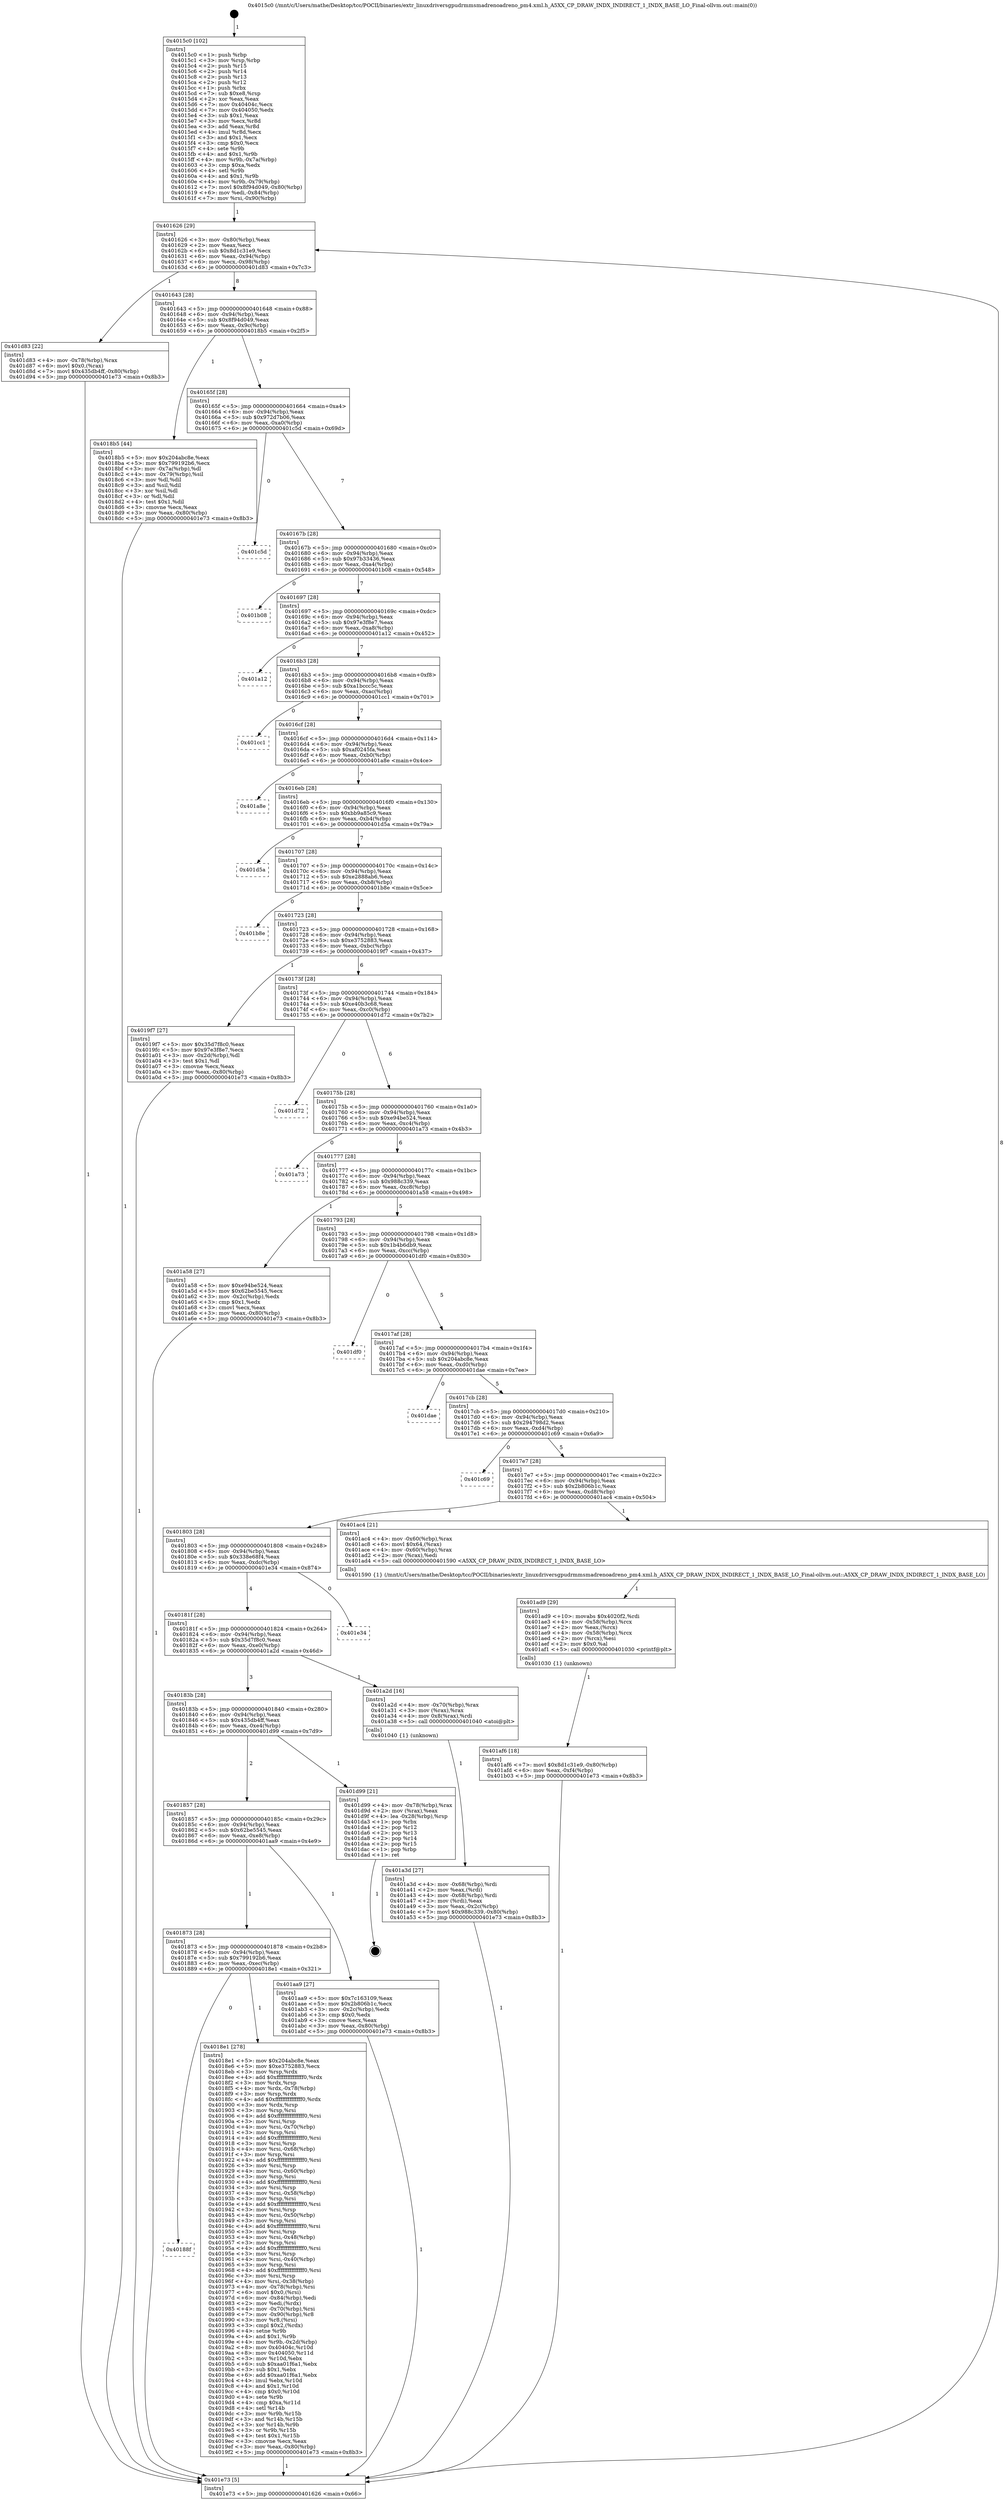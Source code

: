 digraph "0x4015c0" {
  label = "0x4015c0 (/mnt/c/Users/mathe/Desktop/tcc/POCII/binaries/extr_linuxdriversgpudrmmsmadrenoadreno_pm4.xml.h_A5XX_CP_DRAW_INDX_INDIRECT_1_INDX_BASE_LO_Final-ollvm.out::main(0))"
  labelloc = "t"
  node[shape=record]

  Entry [label="",width=0.3,height=0.3,shape=circle,fillcolor=black,style=filled]
  "0x401626" [label="{
     0x401626 [29]\l
     | [instrs]\l
     &nbsp;&nbsp;0x401626 \<+3\>: mov -0x80(%rbp),%eax\l
     &nbsp;&nbsp;0x401629 \<+2\>: mov %eax,%ecx\l
     &nbsp;&nbsp;0x40162b \<+6\>: sub $0x8d1c31e9,%ecx\l
     &nbsp;&nbsp;0x401631 \<+6\>: mov %eax,-0x94(%rbp)\l
     &nbsp;&nbsp;0x401637 \<+6\>: mov %ecx,-0x98(%rbp)\l
     &nbsp;&nbsp;0x40163d \<+6\>: je 0000000000401d83 \<main+0x7c3\>\l
  }"]
  "0x401d83" [label="{
     0x401d83 [22]\l
     | [instrs]\l
     &nbsp;&nbsp;0x401d83 \<+4\>: mov -0x78(%rbp),%rax\l
     &nbsp;&nbsp;0x401d87 \<+6\>: movl $0x0,(%rax)\l
     &nbsp;&nbsp;0x401d8d \<+7\>: movl $0x435db4ff,-0x80(%rbp)\l
     &nbsp;&nbsp;0x401d94 \<+5\>: jmp 0000000000401e73 \<main+0x8b3\>\l
  }"]
  "0x401643" [label="{
     0x401643 [28]\l
     | [instrs]\l
     &nbsp;&nbsp;0x401643 \<+5\>: jmp 0000000000401648 \<main+0x88\>\l
     &nbsp;&nbsp;0x401648 \<+6\>: mov -0x94(%rbp),%eax\l
     &nbsp;&nbsp;0x40164e \<+5\>: sub $0x8f94d049,%eax\l
     &nbsp;&nbsp;0x401653 \<+6\>: mov %eax,-0x9c(%rbp)\l
     &nbsp;&nbsp;0x401659 \<+6\>: je 00000000004018b5 \<main+0x2f5\>\l
  }"]
  Exit [label="",width=0.3,height=0.3,shape=circle,fillcolor=black,style=filled,peripheries=2]
  "0x4018b5" [label="{
     0x4018b5 [44]\l
     | [instrs]\l
     &nbsp;&nbsp;0x4018b5 \<+5\>: mov $0x204abc8e,%eax\l
     &nbsp;&nbsp;0x4018ba \<+5\>: mov $0x799192b6,%ecx\l
     &nbsp;&nbsp;0x4018bf \<+3\>: mov -0x7a(%rbp),%dl\l
     &nbsp;&nbsp;0x4018c2 \<+4\>: mov -0x79(%rbp),%sil\l
     &nbsp;&nbsp;0x4018c6 \<+3\>: mov %dl,%dil\l
     &nbsp;&nbsp;0x4018c9 \<+3\>: and %sil,%dil\l
     &nbsp;&nbsp;0x4018cc \<+3\>: xor %sil,%dl\l
     &nbsp;&nbsp;0x4018cf \<+3\>: or %dl,%dil\l
     &nbsp;&nbsp;0x4018d2 \<+4\>: test $0x1,%dil\l
     &nbsp;&nbsp;0x4018d6 \<+3\>: cmovne %ecx,%eax\l
     &nbsp;&nbsp;0x4018d9 \<+3\>: mov %eax,-0x80(%rbp)\l
     &nbsp;&nbsp;0x4018dc \<+5\>: jmp 0000000000401e73 \<main+0x8b3\>\l
  }"]
  "0x40165f" [label="{
     0x40165f [28]\l
     | [instrs]\l
     &nbsp;&nbsp;0x40165f \<+5\>: jmp 0000000000401664 \<main+0xa4\>\l
     &nbsp;&nbsp;0x401664 \<+6\>: mov -0x94(%rbp),%eax\l
     &nbsp;&nbsp;0x40166a \<+5\>: sub $0x972d7b06,%eax\l
     &nbsp;&nbsp;0x40166f \<+6\>: mov %eax,-0xa0(%rbp)\l
     &nbsp;&nbsp;0x401675 \<+6\>: je 0000000000401c5d \<main+0x69d\>\l
  }"]
  "0x401e73" [label="{
     0x401e73 [5]\l
     | [instrs]\l
     &nbsp;&nbsp;0x401e73 \<+5\>: jmp 0000000000401626 \<main+0x66\>\l
  }"]
  "0x4015c0" [label="{
     0x4015c0 [102]\l
     | [instrs]\l
     &nbsp;&nbsp;0x4015c0 \<+1\>: push %rbp\l
     &nbsp;&nbsp;0x4015c1 \<+3\>: mov %rsp,%rbp\l
     &nbsp;&nbsp;0x4015c4 \<+2\>: push %r15\l
     &nbsp;&nbsp;0x4015c6 \<+2\>: push %r14\l
     &nbsp;&nbsp;0x4015c8 \<+2\>: push %r13\l
     &nbsp;&nbsp;0x4015ca \<+2\>: push %r12\l
     &nbsp;&nbsp;0x4015cc \<+1\>: push %rbx\l
     &nbsp;&nbsp;0x4015cd \<+7\>: sub $0xe8,%rsp\l
     &nbsp;&nbsp;0x4015d4 \<+2\>: xor %eax,%eax\l
     &nbsp;&nbsp;0x4015d6 \<+7\>: mov 0x40404c,%ecx\l
     &nbsp;&nbsp;0x4015dd \<+7\>: mov 0x404050,%edx\l
     &nbsp;&nbsp;0x4015e4 \<+3\>: sub $0x1,%eax\l
     &nbsp;&nbsp;0x4015e7 \<+3\>: mov %ecx,%r8d\l
     &nbsp;&nbsp;0x4015ea \<+3\>: add %eax,%r8d\l
     &nbsp;&nbsp;0x4015ed \<+4\>: imul %r8d,%ecx\l
     &nbsp;&nbsp;0x4015f1 \<+3\>: and $0x1,%ecx\l
     &nbsp;&nbsp;0x4015f4 \<+3\>: cmp $0x0,%ecx\l
     &nbsp;&nbsp;0x4015f7 \<+4\>: sete %r9b\l
     &nbsp;&nbsp;0x4015fb \<+4\>: and $0x1,%r9b\l
     &nbsp;&nbsp;0x4015ff \<+4\>: mov %r9b,-0x7a(%rbp)\l
     &nbsp;&nbsp;0x401603 \<+3\>: cmp $0xa,%edx\l
     &nbsp;&nbsp;0x401606 \<+4\>: setl %r9b\l
     &nbsp;&nbsp;0x40160a \<+4\>: and $0x1,%r9b\l
     &nbsp;&nbsp;0x40160e \<+4\>: mov %r9b,-0x79(%rbp)\l
     &nbsp;&nbsp;0x401612 \<+7\>: movl $0x8f94d049,-0x80(%rbp)\l
     &nbsp;&nbsp;0x401619 \<+6\>: mov %edi,-0x84(%rbp)\l
     &nbsp;&nbsp;0x40161f \<+7\>: mov %rsi,-0x90(%rbp)\l
  }"]
  "0x401af6" [label="{
     0x401af6 [18]\l
     | [instrs]\l
     &nbsp;&nbsp;0x401af6 \<+7\>: movl $0x8d1c31e9,-0x80(%rbp)\l
     &nbsp;&nbsp;0x401afd \<+6\>: mov %eax,-0xf4(%rbp)\l
     &nbsp;&nbsp;0x401b03 \<+5\>: jmp 0000000000401e73 \<main+0x8b3\>\l
  }"]
  "0x401c5d" [label="{
     0x401c5d\l
  }", style=dashed]
  "0x40167b" [label="{
     0x40167b [28]\l
     | [instrs]\l
     &nbsp;&nbsp;0x40167b \<+5\>: jmp 0000000000401680 \<main+0xc0\>\l
     &nbsp;&nbsp;0x401680 \<+6\>: mov -0x94(%rbp),%eax\l
     &nbsp;&nbsp;0x401686 \<+5\>: sub $0x97b33436,%eax\l
     &nbsp;&nbsp;0x40168b \<+6\>: mov %eax,-0xa4(%rbp)\l
     &nbsp;&nbsp;0x401691 \<+6\>: je 0000000000401b08 \<main+0x548\>\l
  }"]
  "0x401ad9" [label="{
     0x401ad9 [29]\l
     | [instrs]\l
     &nbsp;&nbsp;0x401ad9 \<+10\>: movabs $0x4020f2,%rdi\l
     &nbsp;&nbsp;0x401ae3 \<+4\>: mov -0x58(%rbp),%rcx\l
     &nbsp;&nbsp;0x401ae7 \<+2\>: mov %eax,(%rcx)\l
     &nbsp;&nbsp;0x401ae9 \<+4\>: mov -0x58(%rbp),%rcx\l
     &nbsp;&nbsp;0x401aed \<+2\>: mov (%rcx),%esi\l
     &nbsp;&nbsp;0x401aef \<+2\>: mov $0x0,%al\l
     &nbsp;&nbsp;0x401af1 \<+5\>: call 0000000000401030 \<printf@plt\>\l
     | [calls]\l
     &nbsp;&nbsp;0x401030 \{1\} (unknown)\l
  }"]
  "0x401b08" [label="{
     0x401b08\l
  }", style=dashed]
  "0x401697" [label="{
     0x401697 [28]\l
     | [instrs]\l
     &nbsp;&nbsp;0x401697 \<+5\>: jmp 000000000040169c \<main+0xdc\>\l
     &nbsp;&nbsp;0x40169c \<+6\>: mov -0x94(%rbp),%eax\l
     &nbsp;&nbsp;0x4016a2 \<+5\>: sub $0x97e3f8e7,%eax\l
     &nbsp;&nbsp;0x4016a7 \<+6\>: mov %eax,-0xa8(%rbp)\l
     &nbsp;&nbsp;0x4016ad \<+6\>: je 0000000000401a12 \<main+0x452\>\l
  }"]
  "0x401a3d" [label="{
     0x401a3d [27]\l
     | [instrs]\l
     &nbsp;&nbsp;0x401a3d \<+4\>: mov -0x68(%rbp),%rdi\l
     &nbsp;&nbsp;0x401a41 \<+2\>: mov %eax,(%rdi)\l
     &nbsp;&nbsp;0x401a43 \<+4\>: mov -0x68(%rbp),%rdi\l
     &nbsp;&nbsp;0x401a47 \<+2\>: mov (%rdi),%eax\l
     &nbsp;&nbsp;0x401a49 \<+3\>: mov %eax,-0x2c(%rbp)\l
     &nbsp;&nbsp;0x401a4c \<+7\>: movl $0x988c339,-0x80(%rbp)\l
     &nbsp;&nbsp;0x401a53 \<+5\>: jmp 0000000000401e73 \<main+0x8b3\>\l
  }"]
  "0x401a12" [label="{
     0x401a12\l
  }", style=dashed]
  "0x4016b3" [label="{
     0x4016b3 [28]\l
     | [instrs]\l
     &nbsp;&nbsp;0x4016b3 \<+5\>: jmp 00000000004016b8 \<main+0xf8\>\l
     &nbsp;&nbsp;0x4016b8 \<+6\>: mov -0x94(%rbp),%eax\l
     &nbsp;&nbsp;0x4016be \<+5\>: sub $0xa1bccc5c,%eax\l
     &nbsp;&nbsp;0x4016c3 \<+6\>: mov %eax,-0xac(%rbp)\l
     &nbsp;&nbsp;0x4016c9 \<+6\>: je 0000000000401cc1 \<main+0x701\>\l
  }"]
  "0x40188f" [label="{
     0x40188f\l
  }", style=dashed]
  "0x401cc1" [label="{
     0x401cc1\l
  }", style=dashed]
  "0x4016cf" [label="{
     0x4016cf [28]\l
     | [instrs]\l
     &nbsp;&nbsp;0x4016cf \<+5\>: jmp 00000000004016d4 \<main+0x114\>\l
     &nbsp;&nbsp;0x4016d4 \<+6\>: mov -0x94(%rbp),%eax\l
     &nbsp;&nbsp;0x4016da \<+5\>: sub $0xaf0245fa,%eax\l
     &nbsp;&nbsp;0x4016df \<+6\>: mov %eax,-0xb0(%rbp)\l
     &nbsp;&nbsp;0x4016e5 \<+6\>: je 0000000000401a8e \<main+0x4ce\>\l
  }"]
  "0x4018e1" [label="{
     0x4018e1 [278]\l
     | [instrs]\l
     &nbsp;&nbsp;0x4018e1 \<+5\>: mov $0x204abc8e,%eax\l
     &nbsp;&nbsp;0x4018e6 \<+5\>: mov $0xe3752883,%ecx\l
     &nbsp;&nbsp;0x4018eb \<+3\>: mov %rsp,%rdx\l
     &nbsp;&nbsp;0x4018ee \<+4\>: add $0xfffffffffffffff0,%rdx\l
     &nbsp;&nbsp;0x4018f2 \<+3\>: mov %rdx,%rsp\l
     &nbsp;&nbsp;0x4018f5 \<+4\>: mov %rdx,-0x78(%rbp)\l
     &nbsp;&nbsp;0x4018f9 \<+3\>: mov %rsp,%rdx\l
     &nbsp;&nbsp;0x4018fc \<+4\>: add $0xfffffffffffffff0,%rdx\l
     &nbsp;&nbsp;0x401900 \<+3\>: mov %rdx,%rsp\l
     &nbsp;&nbsp;0x401903 \<+3\>: mov %rsp,%rsi\l
     &nbsp;&nbsp;0x401906 \<+4\>: add $0xfffffffffffffff0,%rsi\l
     &nbsp;&nbsp;0x40190a \<+3\>: mov %rsi,%rsp\l
     &nbsp;&nbsp;0x40190d \<+4\>: mov %rsi,-0x70(%rbp)\l
     &nbsp;&nbsp;0x401911 \<+3\>: mov %rsp,%rsi\l
     &nbsp;&nbsp;0x401914 \<+4\>: add $0xfffffffffffffff0,%rsi\l
     &nbsp;&nbsp;0x401918 \<+3\>: mov %rsi,%rsp\l
     &nbsp;&nbsp;0x40191b \<+4\>: mov %rsi,-0x68(%rbp)\l
     &nbsp;&nbsp;0x40191f \<+3\>: mov %rsp,%rsi\l
     &nbsp;&nbsp;0x401922 \<+4\>: add $0xfffffffffffffff0,%rsi\l
     &nbsp;&nbsp;0x401926 \<+3\>: mov %rsi,%rsp\l
     &nbsp;&nbsp;0x401929 \<+4\>: mov %rsi,-0x60(%rbp)\l
     &nbsp;&nbsp;0x40192d \<+3\>: mov %rsp,%rsi\l
     &nbsp;&nbsp;0x401930 \<+4\>: add $0xfffffffffffffff0,%rsi\l
     &nbsp;&nbsp;0x401934 \<+3\>: mov %rsi,%rsp\l
     &nbsp;&nbsp;0x401937 \<+4\>: mov %rsi,-0x58(%rbp)\l
     &nbsp;&nbsp;0x40193b \<+3\>: mov %rsp,%rsi\l
     &nbsp;&nbsp;0x40193e \<+4\>: add $0xfffffffffffffff0,%rsi\l
     &nbsp;&nbsp;0x401942 \<+3\>: mov %rsi,%rsp\l
     &nbsp;&nbsp;0x401945 \<+4\>: mov %rsi,-0x50(%rbp)\l
     &nbsp;&nbsp;0x401949 \<+3\>: mov %rsp,%rsi\l
     &nbsp;&nbsp;0x40194c \<+4\>: add $0xfffffffffffffff0,%rsi\l
     &nbsp;&nbsp;0x401950 \<+3\>: mov %rsi,%rsp\l
     &nbsp;&nbsp;0x401953 \<+4\>: mov %rsi,-0x48(%rbp)\l
     &nbsp;&nbsp;0x401957 \<+3\>: mov %rsp,%rsi\l
     &nbsp;&nbsp;0x40195a \<+4\>: add $0xfffffffffffffff0,%rsi\l
     &nbsp;&nbsp;0x40195e \<+3\>: mov %rsi,%rsp\l
     &nbsp;&nbsp;0x401961 \<+4\>: mov %rsi,-0x40(%rbp)\l
     &nbsp;&nbsp;0x401965 \<+3\>: mov %rsp,%rsi\l
     &nbsp;&nbsp;0x401968 \<+4\>: add $0xfffffffffffffff0,%rsi\l
     &nbsp;&nbsp;0x40196c \<+3\>: mov %rsi,%rsp\l
     &nbsp;&nbsp;0x40196f \<+4\>: mov %rsi,-0x38(%rbp)\l
     &nbsp;&nbsp;0x401973 \<+4\>: mov -0x78(%rbp),%rsi\l
     &nbsp;&nbsp;0x401977 \<+6\>: movl $0x0,(%rsi)\l
     &nbsp;&nbsp;0x40197d \<+6\>: mov -0x84(%rbp),%edi\l
     &nbsp;&nbsp;0x401983 \<+2\>: mov %edi,(%rdx)\l
     &nbsp;&nbsp;0x401985 \<+4\>: mov -0x70(%rbp),%rsi\l
     &nbsp;&nbsp;0x401989 \<+7\>: mov -0x90(%rbp),%r8\l
     &nbsp;&nbsp;0x401990 \<+3\>: mov %r8,(%rsi)\l
     &nbsp;&nbsp;0x401993 \<+3\>: cmpl $0x2,(%rdx)\l
     &nbsp;&nbsp;0x401996 \<+4\>: setne %r9b\l
     &nbsp;&nbsp;0x40199a \<+4\>: and $0x1,%r9b\l
     &nbsp;&nbsp;0x40199e \<+4\>: mov %r9b,-0x2d(%rbp)\l
     &nbsp;&nbsp;0x4019a2 \<+8\>: mov 0x40404c,%r10d\l
     &nbsp;&nbsp;0x4019aa \<+8\>: mov 0x404050,%r11d\l
     &nbsp;&nbsp;0x4019b2 \<+3\>: mov %r10d,%ebx\l
     &nbsp;&nbsp;0x4019b5 \<+6\>: sub $0xaa01f6a1,%ebx\l
     &nbsp;&nbsp;0x4019bb \<+3\>: sub $0x1,%ebx\l
     &nbsp;&nbsp;0x4019be \<+6\>: add $0xaa01f6a1,%ebx\l
     &nbsp;&nbsp;0x4019c4 \<+4\>: imul %ebx,%r10d\l
     &nbsp;&nbsp;0x4019c8 \<+4\>: and $0x1,%r10d\l
     &nbsp;&nbsp;0x4019cc \<+4\>: cmp $0x0,%r10d\l
     &nbsp;&nbsp;0x4019d0 \<+4\>: sete %r9b\l
     &nbsp;&nbsp;0x4019d4 \<+4\>: cmp $0xa,%r11d\l
     &nbsp;&nbsp;0x4019d8 \<+4\>: setl %r14b\l
     &nbsp;&nbsp;0x4019dc \<+3\>: mov %r9b,%r15b\l
     &nbsp;&nbsp;0x4019df \<+3\>: and %r14b,%r15b\l
     &nbsp;&nbsp;0x4019e2 \<+3\>: xor %r14b,%r9b\l
     &nbsp;&nbsp;0x4019e5 \<+3\>: or %r9b,%r15b\l
     &nbsp;&nbsp;0x4019e8 \<+4\>: test $0x1,%r15b\l
     &nbsp;&nbsp;0x4019ec \<+3\>: cmovne %ecx,%eax\l
     &nbsp;&nbsp;0x4019ef \<+3\>: mov %eax,-0x80(%rbp)\l
     &nbsp;&nbsp;0x4019f2 \<+5\>: jmp 0000000000401e73 \<main+0x8b3\>\l
  }"]
  "0x401a8e" [label="{
     0x401a8e\l
  }", style=dashed]
  "0x4016eb" [label="{
     0x4016eb [28]\l
     | [instrs]\l
     &nbsp;&nbsp;0x4016eb \<+5\>: jmp 00000000004016f0 \<main+0x130\>\l
     &nbsp;&nbsp;0x4016f0 \<+6\>: mov -0x94(%rbp),%eax\l
     &nbsp;&nbsp;0x4016f6 \<+5\>: sub $0xbb9a85c9,%eax\l
     &nbsp;&nbsp;0x4016fb \<+6\>: mov %eax,-0xb4(%rbp)\l
     &nbsp;&nbsp;0x401701 \<+6\>: je 0000000000401d5a \<main+0x79a\>\l
  }"]
  "0x401873" [label="{
     0x401873 [28]\l
     | [instrs]\l
     &nbsp;&nbsp;0x401873 \<+5\>: jmp 0000000000401878 \<main+0x2b8\>\l
     &nbsp;&nbsp;0x401878 \<+6\>: mov -0x94(%rbp),%eax\l
     &nbsp;&nbsp;0x40187e \<+5\>: sub $0x799192b6,%eax\l
     &nbsp;&nbsp;0x401883 \<+6\>: mov %eax,-0xec(%rbp)\l
     &nbsp;&nbsp;0x401889 \<+6\>: je 00000000004018e1 \<main+0x321\>\l
  }"]
  "0x401d5a" [label="{
     0x401d5a\l
  }", style=dashed]
  "0x401707" [label="{
     0x401707 [28]\l
     | [instrs]\l
     &nbsp;&nbsp;0x401707 \<+5\>: jmp 000000000040170c \<main+0x14c\>\l
     &nbsp;&nbsp;0x40170c \<+6\>: mov -0x94(%rbp),%eax\l
     &nbsp;&nbsp;0x401712 \<+5\>: sub $0xe2888ab6,%eax\l
     &nbsp;&nbsp;0x401717 \<+6\>: mov %eax,-0xb8(%rbp)\l
     &nbsp;&nbsp;0x40171d \<+6\>: je 0000000000401b8e \<main+0x5ce\>\l
  }"]
  "0x401aa9" [label="{
     0x401aa9 [27]\l
     | [instrs]\l
     &nbsp;&nbsp;0x401aa9 \<+5\>: mov $0x7c163109,%eax\l
     &nbsp;&nbsp;0x401aae \<+5\>: mov $0x2b806b1c,%ecx\l
     &nbsp;&nbsp;0x401ab3 \<+3\>: mov -0x2c(%rbp),%edx\l
     &nbsp;&nbsp;0x401ab6 \<+3\>: cmp $0x0,%edx\l
     &nbsp;&nbsp;0x401ab9 \<+3\>: cmove %ecx,%eax\l
     &nbsp;&nbsp;0x401abc \<+3\>: mov %eax,-0x80(%rbp)\l
     &nbsp;&nbsp;0x401abf \<+5\>: jmp 0000000000401e73 \<main+0x8b3\>\l
  }"]
  "0x401b8e" [label="{
     0x401b8e\l
  }", style=dashed]
  "0x401723" [label="{
     0x401723 [28]\l
     | [instrs]\l
     &nbsp;&nbsp;0x401723 \<+5\>: jmp 0000000000401728 \<main+0x168\>\l
     &nbsp;&nbsp;0x401728 \<+6\>: mov -0x94(%rbp),%eax\l
     &nbsp;&nbsp;0x40172e \<+5\>: sub $0xe3752883,%eax\l
     &nbsp;&nbsp;0x401733 \<+6\>: mov %eax,-0xbc(%rbp)\l
     &nbsp;&nbsp;0x401739 \<+6\>: je 00000000004019f7 \<main+0x437\>\l
  }"]
  "0x401857" [label="{
     0x401857 [28]\l
     | [instrs]\l
     &nbsp;&nbsp;0x401857 \<+5\>: jmp 000000000040185c \<main+0x29c\>\l
     &nbsp;&nbsp;0x40185c \<+6\>: mov -0x94(%rbp),%eax\l
     &nbsp;&nbsp;0x401862 \<+5\>: sub $0x62be5545,%eax\l
     &nbsp;&nbsp;0x401867 \<+6\>: mov %eax,-0xe8(%rbp)\l
     &nbsp;&nbsp;0x40186d \<+6\>: je 0000000000401aa9 \<main+0x4e9\>\l
  }"]
  "0x4019f7" [label="{
     0x4019f7 [27]\l
     | [instrs]\l
     &nbsp;&nbsp;0x4019f7 \<+5\>: mov $0x35d7f8c0,%eax\l
     &nbsp;&nbsp;0x4019fc \<+5\>: mov $0x97e3f8e7,%ecx\l
     &nbsp;&nbsp;0x401a01 \<+3\>: mov -0x2d(%rbp),%dl\l
     &nbsp;&nbsp;0x401a04 \<+3\>: test $0x1,%dl\l
     &nbsp;&nbsp;0x401a07 \<+3\>: cmovne %ecx,%eax\l
     &nbsp;&nbsp;0x401a0a \<+3\>: mov %eax,-0x80(%rbp)\l
     &nbsp;&nbsp;0x401a0d \<+5\>: jmp 0000000000401e73 \<main+0x8b3\>\l
  }"]
  "0x40173f" [label="{
     0x40173f [28]\l
     | [instrs]\l
     &nbsp;&nbsp;0x40173f \<+5\>: jmp 0000000000401744 \<main+0x184\>\l
     &nbsp;&nbsp;0x401744 \<+6\>: mov -0x94(%rbp),%eax\l
     &nbsp;&nbsp;0x40174a \<+5\>: sub $0xe40b3c68,%eax\l
     &nbsp;&nbsp;0x40174f \<+6\>: mov %eax,-0xc0(%rbp)\l
     &nbsp;&nbsp;0x401755 \<+6\>: je 0000000000401d72 \<main+0x7b2\>\l
  }"]
  "0x401d99" [label="{
     0x401d99 [21]\l
     | [instrs]\l
     &nbsp;&nbsp;0x401d99 \<+4\>: mov -0x78(%rbp),%rax\l
     &nbsp;&nbsp;0x401d9d \<+2\>: mov (%rax),%eax\l
     &nbsp;&nbsp;0x401d9f \<+4\>: lea -0x28(%rbp),%rsp\l
     &nbsp;&nbsp;0x401da3 \<+1\>: pop %rbx\l
     &nbsp;&nbsp;0x401da4 \<+2\>: pop %r12\l
     &nbsp;&nbsp;0x401da6 \<+2\>: pop %r13\l
     &nbsp;&nbsp;0x401da8 \<+2\>: pop %r14\l
     &nbsp;&nbsp;0x401daa \<+2\>: pop %r15\l
     &nbsp;&nbsp;0x401dac \<+1\>: pop %rbp\l
     &nbsp;&nbsp;0x401dad \<+1\>: ret\l
  }"]
  "0x401d72" [label="{
     0x401d72\l
  }", style=dashed]
  "0x40175b" [label="{
     0x40175b [28]\l
     | [instrs]\l
     &nbsp;&nbsp;0x40175b \<+5\>: jmp 0000000000401760 \<main+0x1a0\>\l
     &nbsp;&nbsp;0x401760 \<+6\>: mov -0x94(%rbp),%eax\l
     &nbsp;&nbsp;0x401766 \<+5\>: sub $0xe94be524,%eax\l
     &nbsp;&nbsp;0x40176b \<+6\>: mov %eax,-0xc4(%rbp)\l
     &nbsp;&nbsp;0x401771 \<+6\>: je 0000000000401a73 \<main+0x4b3\>\l
  }"]
  "0x40183b" [label="{
     0x40183b [28]\l
     | [instrs]\l
     &nbsp;&nbsp;0x40183b \<+5\>: jmp 0000000000401840 \<main+0x280\>\l
     &nbsp;&nbsp;0x401840 \<+6\>: mov -0x94(%rbp),%eax\l
     &nbsp;&nbsp;0x401846 \<+5\>: sub $0x435db4ff,%eax\l
     &nbsp;&nbsp;0x40184b \<+6\>: mov %eax,-0xe4(%rbp)\l
     &nbsp;&nbsp;0x401851 \<+6\>: je 0000000000401d99 \<main+0x7d9\>\l
  }"]
  "0x401a73" [label="{
     0x401a73\l
  }", style=dashed]
  "0x401777" [label="{
     0x401777 [28]\l
     | [instrs]\l
     &nbsp;&nbsp;0x401777 \<+5\>: jmp 000000000040177c \<main+0x1bc\>\l
     &nbsp;&nbsp;0x40177c \<+6\>: mov -0x94(%rbp),%eax\l
     &nbsp;&nbsp;0x401782 \<+5\>: sub $0x988c339,%eax\l
     &nbsp;&nbsp;0x401787 \<+6\>: mov %eax,-0xc8(%rbp)\l
     &nbsp;&nbsp;0x40178d \<+6\>: je 0000000000401a58 \<main+0x498\>\l
  }"]
  "0x401a2d" [label="{
     0x401a2d [16]\l
     | [instrs]\l
     &nbsp;&nbsp;0x401a2d \<+4\>: mov -0x70(%rbp),%rax\l
     &nbsp;&nbsp;0x401a31 \<+3\>: mov (%rax),%rax\l
     &nbsp;&nbsp;0x401a34 \<+4\>: mov 0x8(%rax),%rdi\l
     &nbsp;&nbsp;0x401a38 \<+5\>: call 0000000000401040 \<atoi@plt\>\l
     | [calls]\l
     &nbsp;&nbsp;0x401040 \{1\} (unknown)\l
  }"]
  "0x401a58" [label="{
     0x401a58 [27]\l
     | [instrs]\l
     &nbsp;&nbsp;0x401a58 \<+5\>: mov $0xe94be524,%eax\l
     &nbsp;&nbsp;0x401a5d \<+5\>: mov $0x62be5545,%ecx\l
     &nbsp;&nbsp;0x401a62 \<+3\>: mov -0x2c(%rbp),%edx\l
     &nbsp;&nbsp;0x401a65 \<+3\>: cmp $0x1,%edx\l
     &nbsp;&nbsp;0x401a68 \<+3\>: cmovl %ecx,%eax\l
     &nbsp;&nbsp;0x401a6b \<+3\>: mov %eax,-0x80(%rbp)\l
     &nbsp;&nbsp;0x401a6e \<+5\>: jmp 0000000000401e73 \<main+0x8b3\>\l
  }"]
  "0x401793" [label="{
     0x401793 [28]\l
     | [instrs]\l
     &nbsp;&nbsp;0x401793 \<+5\>: jmp 0000000000401798 \<main+0x1d8\>\l
     &nbsp;&nbsp;0x401798 \<+6\>: mov -0x94(%rbp),%eax\l
     &nbsp;&nbsp;0x40179e \<+5\>: sub $0x1b4b6db9,%eax\l
     &nbsp;&nbsp;0x4017a3 \<+6\>: mov %eax,-0xcc(%rbp)\l
     &nbsp;&nbsp;0x4017a9 \<+6\>: je 0000000000401df0 \<main+0x830\>\l
  }"]
  "0x40181f" [label="{
     0x40181f [28]\l
     | [instrs]\l
     &nbsp;&nbsp;0x40181f \<+5\>: jmp 0000000000401824 \<main+0x264\>\l
     &nbsp;&nbsp;0x401824 \<+6\>: mov -0x94(%rbp),%eax\l
     &nbsp;&nbsp;0x40182a \<+5\>: sub $0x35d7f8c0,%eax\l
     &nbsp;&nbsp;0x40182f \<+6\>: mov %eax,-0xe0(%rbp)\l
     &nbsp;&nbsp;0x401835 \<+6\>: je 0000000000401a2d \<main+0x46d\>\l
  }"]
  "0x401df0" [label="{
     0x401df0\l
  }", style=dashed]
  "0x4017af" [label="{
     0x4017af [28]\l
     | [instrs]\l
     &nbsp;&nbsp;0x4017af \<+5\>: jmp 00000000004017b4 \<main+0x1f4\>\l
     &nbsp;&nbsp;0x4017b4 \<+6\>: mov -0x94(%rbp),%eax\l
     &nbsp;&nbsp;0x4017ba \<+5\>: sub $0x204abc8e,%eax\l
     &nbsp;&nbsp;0x4017bf \<+6\>: mov %eax,-0xd0(%rbp)\l
     &nbsp;&nbsp;0x4017c5 \<+6\>: je 0000000000401dae \<main+0x7ee\>\l
  }"]
  "0x401e34" [label="{
     0x401e34\l
  }", style=dashed]
  "0x401dae" [label="{
     0x401dae\l
  }", style=dashed]
  "0x4017cb" [label="{
     0x4017cb [28]\l
     | [instrs]\l
     &nbsp;&nbsp;0x4017cb \<+5\>: jmp 00000000004017d0 \<main+0x210\>\l
     &nbsp;&nbsp;0x4017d0 \<+6\>: mov -0x94(%rbp),%eax\l
     &nbsp;&nbsp;0x4017d6 \<+5\>: sub $0x294798d2,%eax\l
     &nbsp;&nbsp;0x4017db \<+6\>: mov %eax,-0xd4(%rbp)\l
     &nbsp;&nbsp;0x4017e1 \<+6\>: je 0000000000401c69 \<main+0x6a9\>\l
  }"]
  "0x401803" [label="{
     0x401803 [28]\l
     | [instrs]\l
     &nbsp;&nbsp;0x401803 \<+5\>: jmp 0000000000401808 \<main+0x248\>\l
     &nbsp;&nbsp;0x401808 \<+6\>: mov -0x94(%rbp),%eax\l
     &nbsp;&nbsp;0x40180e \<+5\>: sub $0x338e68f4,%eax\l
     &nbsp;&nbsp;0x401813 \<+6\>: mov %eax,-0xdc(%rbp)\l
     &nbsp;&nbsp;0x401819 \<+6\>: je 0000000000401e34 \<main+0x874\>\l
  }"]
  "0x401c69" [label="{
     0x401c69\l
  }", style=dashed]
  "0x4017e7" [label="{
     0x4017e7 [28]\l
     | [instrs]\l
     &nbsp;&nbsp;0x4017e7 \<+5\>: jmp 00000000004017ec \<main+0x22c\>\l
     &nbsp;&nbsp;0x4017ec \<+6\>: mov -0x94(%rbp),%eax\l
     &nbsp;&nbsp;0x4017f2 \<+5\>: sub $0x2b806b1c,%eax\l
     &nbsp;&nbsp;0x4017f7 \<+6\>: mov %eax,-0xd8(%rbp)\l
     &nbsp;&nbsp;0x4017fd \<+6\>: je 0000000000401ac4 \<main+0x504\>\l
  }"]
  "0x401ac4" [label="{
     0x401ac4 [21]\l
     | [instrs]\l
     &nbsp;&nbsp;0x401ac4 \<+4\>: mov -0x60(%rbp),%rax\l
     &nbsp;&nbsp;0x401ac8 \<+6\>: movl $0x64,(%rax)\l
     &nbsp;&nbsp;0x401ace \<+4\>: mov -0x60(%rbp),%rax\l
     &nbsp;&nbsp;0x401ad2 \<+2\>: mov (%rax),%edi\l
     &nbsp;&nbsp;0x401ad4 \<+5\>: call 0000000000401590 \<A5XX_CP_DRAW_INDX_INDIRECT_1_INDX_BASE_LO\>\l
     | [calls]\l
     &nbsp;&nbsp;0x401590 \{1\} (/mnt/c/Users/mathe/Desktop/tcc/POCII/binaries/extr_linuxdriversgpudrmmsmadrenoadreno_pm4.xml.h_A5XX_CP_DRAW_INDX_INDIRECT_1_INDX_BASE_LO_Final-ollvm.out::A5XX_CP_DRAW_INDX_INDIRECT_1_INDX_BASE_LO)\l
  }"]
  Entry -> "0x4015c0" [label=" 1"]
  "0x401626" -> "0x401d83" [label=" 1"]
  "0x401626" -> "0x401643" [label=" 8"]
  "0x401d99" -> Exit [label=" 1"]
  "0x401643" -> "0x4018b5" [label=" 1"]
  "0x401643" -> "0x40165f" [label=" 7"]
  "0x4018b5" -> "0x401e73" [label=" 1"]
  "0x4015c0" -> "0x401626" [label=" 1"]
  "0x401e73" -> "0x401626" [label=" 8"]
  "0x401d83" -> "0x401e73" [label=" 1"]
  "0x40165f" -> "0x401c5d" [label=" 0"]
  "0x40165f" -> "0x40167b" [label=" 7"]
  "0x401af6" -> "0x401e73" [label=" 1"]
  "0x40167b" -> "0x401b08" [label=" 0"]
  "0x40167b" -> "0x401697" [label=" 7"]
  "0x401ad9" -> "0x401af6" [label=" 1"]
  "0x401697" -> "0x401a12" [label=" 0"]
  "0x401697" -> "0x4016b3" [label=" 7"]
  "0x401ac4" -> "0x401ad9" [label=" 1"]
  "0x4016b3" -> "0x401cc1" [label=" 0"]
  "0x4016b3" -> "0x4016cf" [label=" 7"]
  "0x401a58" -> "0x401e73" [label=" 1"]
  "0x4016cf" -> "0x401a8e" [label=" 0"]
  "0x4016cf" -> "0x4016eb" [label=" 7"]
  "0x401a3d" -> "0x401e73" [label=" 1"]
  "0x4016eb" -> "0x401d5a" [label=" 0"]
  "0x4016eb" -> "0x401707" [label=" 7"]
  "0x4019f7" -> "0x401e73" [label=" 1"]
  "0x401707" -> "0x401b8e" [label=" 0"]
  "0x401707" -> "0x401723" [label=" 7"]
  "0x4018e1" -> "0x401e73" [label=" 1"]
  "0x401723" -> "0x4019f7" [label=" 1"]
  "0x401723" -> "0x40173f" [label=" 6"]
  "0x401873" -> "0x40188f" [label=" 0"]
  "0x40173f" -> "0x401d72" [label=" 0"]
  "0x40173f" -> "0x40175b" [label=" 6"]
  "0x401873" -> "0x4018e1" [label=" 1"]
  "0x40175b" -> "0x401a73" [label=" 0"]
  "0x40175b" -> "0x401777" [label=" 6"]
  "0x401857" -> "0x401873" [label=" 1"]
  "0x401777" -> "0x401a58" [label=" 1"]
  "0x401777" -> "0x401793" [label=" 5"]
  "0x401857" -> "0x401aa9" [label=" 1"]
  "0x401793" -> "0x401df0" [label=" 0"]
  "0x401793" -> "0x4017af" [label=" 5"]
  "0x40183b" -> "0x401857" [label=" 2"]
  "0x4017af" -> "0x401dae" [label=" 0"]
  "0x4017af" -> "0x4017cb" [label=" 5"]
  "0x40183b" -> "0x401d99" [label=" 1"]
  "0x4017cb" -> "0x401c69" [label=" 0"]
  "0x4017cb" -> "0x4017e7" [label=" 5"]
  "0x40181f" -> "0x40183b" [label=" 3"]
  "0x4017e7" -> "0x401ac4" [label=" 1"]
  "0x4017e7" -> "0x401803" [label=" 4"]
  "0x401a2d" -> "0x401a3d" [label=" 1"]
  "0x401803" -> "0x401e34" [label=" 0"]
  "0x401803" -> "0x40181f" [label=" 4"]
  "0x401aa9" -> "0x401e73" [label=" 1"]
  "0x40181f" -> "0x401a2d" [label=" 1"]
}
